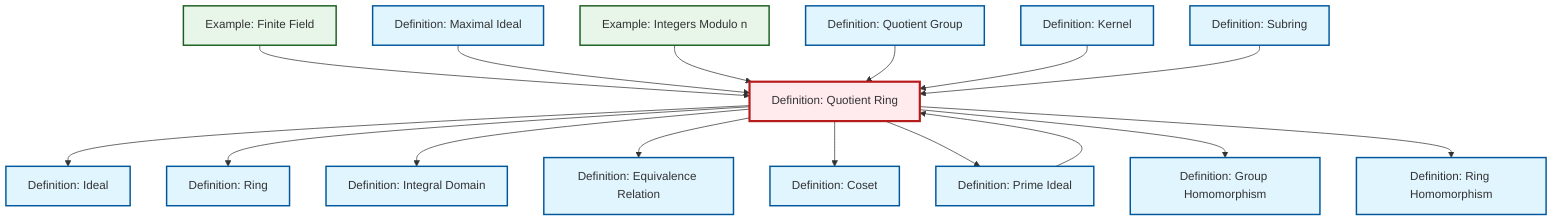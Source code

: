 graph TD
    classDef definition fill:#e1f5fe,stroke:#01579b,stroke-width:2px
    classDef theorem fill:#f3e5f5,stroke:#4a148c,stroke-width:2px
    classDef axiom fill:#fff3e0,stroke:#e65100,stroke-width:2px
    classDef example fill:#e8f5e9,stroke:#1b5e20,stroke-width:2px
    classDef current fill:#ffebee,stroke:#b71c1c,stroke-width:3px
    def-ring["Definition: Ring"]:::definition
    def-ring-homomorphism["Definition: Ring Homomorphism"]:::definition
    ex-finite-field["Example: Finite Field"]:::example
    def-subring["Definition: Subring"]:::definition
    ex-quotient-integers-mod-n["Example: Integers Modulo n"]:::example
    def-quotient-group["Definition: Quotient Group"]:::definition
    def-coset["Definition: Coset"]:::definition
    def-equivalence-relation["Definition: Equivalence Relation"]:::definition
    def-prime-ideal["Definition: Prime Ideal"]:::definition
    def-maximal-ideal["Definition: Maximal Ideal"]:::definition
    def-quotient-ring["Definition: Quotient Ring"]:::definition
    def-integral-domain["Definition: Integral Domain"]:::definition
    def-ideal["Definition: Ideal"]:::definition
    def-homomorphism["Definition: Group Homomorphism"]:::definition
    def-kernel["Definition: Kernel"]:::definition
    def-prime-ideal --> def-quotient-ring
    def-quotient-ring --> def-ideal
    ex-finite-field --> def-quotient-ring
    def-maximal-ideal --> def-quotient-ring
    ex-quotient-integers-mod-n --> def-quotient-ring
    def-quotient-group --> def-quotient-ring
    def-quotient-ring --> def-ring
    def-quotient-ring --> def-integral-domain
    def-quotient-ring --> def-equivalence-relation
    def-kernel --> def-quotient-ring
    def-subring --> def-quotient-ring
    def-quotient-ring --> def-coset
    def-quotient-ring --> def-prime-ideal
    def-quotient-ring --> def-homomorphism
    def-quotient-ring --> def-ring-homomorphism
    class def-quotient-ring current